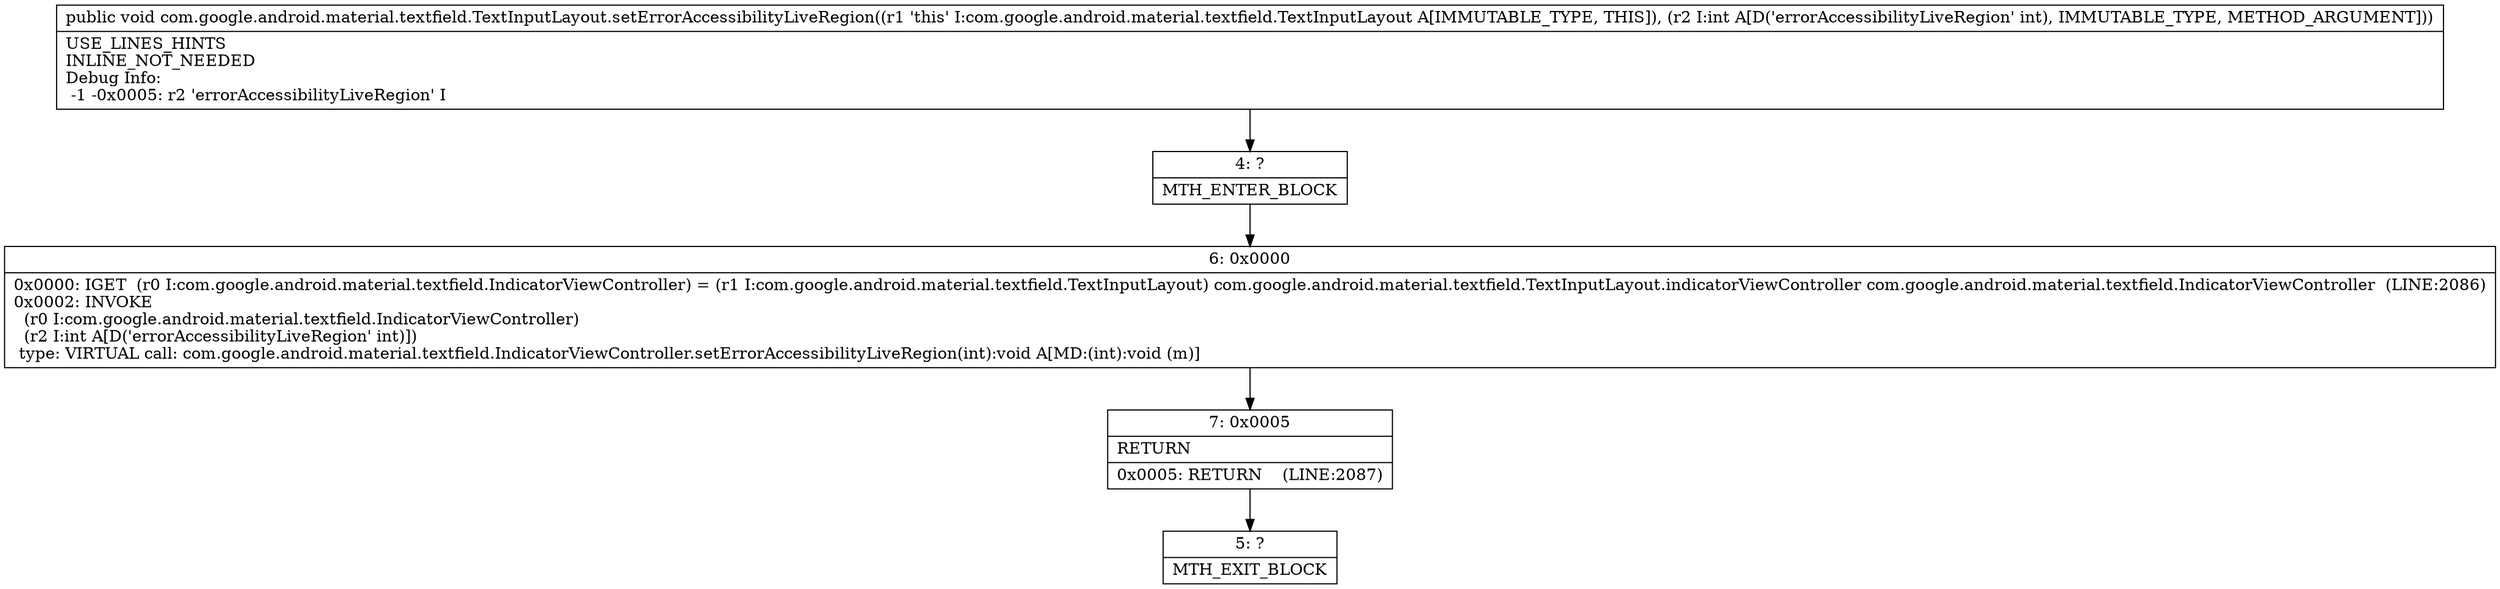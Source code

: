 digraph "CFG forcom.google.android.material.textfield.TextInputLayout.setErrorAccessibilityLiveRegion(I)V" {
Node_4 [shape=record,label="{4\:\ ?|MTH_ENTER_BLOCK\l}"];
Node_6 [shape=record,label="{6\:\ 0x0000|0x0000: IGET  (r0 I:com.google.android.material.textfield.IndicatorViewController) = (r1 I:com.google.android.material.textfield.TextInputLayout) com.google.android.material.textfield.TextInputLayout.indicatorViewController com.google.android.material.textfield.IndicatorViewController  (LINE:2086)\l0x0002: INVOKE  \l  (r0 I:com.google.android.material.textfield.IndicatorViewController)\l  (r2 I:int A[D('errorAccessibilityLiveRegion' int)])\l type: VIRTUAL call: com.google.android.material.textfield.IndicatorViewController.setErrorAccessibilityLiveRegion(int):void A[MD:(int):void (m)]\l}"];
Node_7 [shape=record,label="{7\:\ 0x0005|RETURN\l|0x0005: RETURN    (LINE:2087)\l}"];
Node_5 [shape=record,label="{5\:\ ?|MTH_EXIT_BLOCK\l}"];
MethodNode[shape=record,label="{public void com.google.android.material.textfield.TextInputLayout.setErrorAccessibilityLiveRegion((r1 'this' I:com.google.android.material.textfield.TextInputLayout A[IMMUTABLE_TYPE, THIS]), (r2 I:int A[D('errorAccessibilityLiveRegion' int), IMMUTABLE_TYPE, METHOD_ARGUMENT]))  | USE_LINES_HINTS\lINLINE_NOT_NEEDED\lDebug Info:\l  \-1 \-0x0005: r2 'errorAccessibilityLiveRegion' I\l}"];
MethodNode -> Node_4;Node_4 -> Node_6;
Node_6 -> Node_7;
Node_7 -> Node_5;
}

